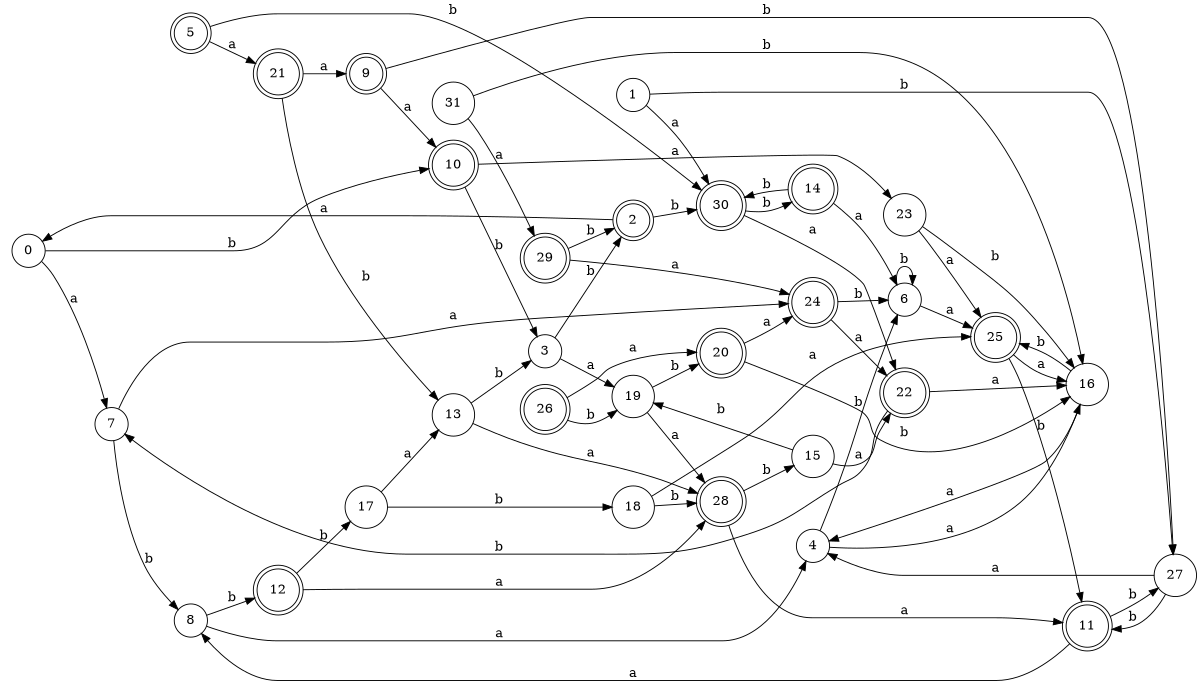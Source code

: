 digraph n26_3 {
__start0 [label="" shape="none"];

rankdir=LR;
size="8,5";

s0 [style="filled", color="black", fillcolor="white" shape="circle", label="0"];
s1 [style="filled", color="black", fillcolor="white" shape="circle", label="1"];
s2 [style="rounded,filled", color="black", fillcolor="white" shape="doublecircle", label="2"];
s3 [style="filled", color="black", fillcolor="white" shape="circle", label="3"];
s4 [style="filled", color="black", fillcolor="white" shape="circle", label="4"];
s5 [style="rounded,filled", color="black", fillcolor="white" shape="doublecircle", label="5"];
s6 [style="filled", color="black", fillcolor="white" shape="circle", label="6"];
s7 [style="filled", color="black", fillcolor="white" shape="circle", label="7"];
s8 [style="filled", color="black", fillcolor="white" shape="circle", label="8"];
s9 [style="rounded,filled", color="black", fillcolor="white" shape="doublecircle", label="9"];
s10 [style="rounded,filled", color="black", fillcolor="white" shape="doublecircle", label="10"];
s11 [style="rounded,filled", color="black", fillcolor="white" shape="doublecircle", label="11"];
s12 [style="rounded,filled", color="black", fillcolor="white" shape="doublecircle", label="12"];
s13 [style="filled", color="black", fillcolor="white" shape="circle", label="13"];
s14 [style="rounded,filled", color="black", fillcolor="white" shape="doublecircle", label="14"];
s15 [style="filled", color="black", fillcolor="white" shape="circle", label="15"];
s16 [style="filled", color="black", fillcolor="white" shape="circle", label="16"];
s17 [style="filled", color="black", fillcolor="white" shape="circle", label="17"];
s18 [style="filled", color="black", fillcolor="white" shape="circle", label="18"];
s19 [style="filled", color="black", fillcolor="white" shape="circle", label="19"];
s20 [style="rounded,filled", color="black", fillcolor="white" shape="doublecircle", label="20"];
s21 [style="rounded,filled", color="black", fillcolor="white" shape="doublecircle", label="21"];
s22 [style="rounded,filled", color="black", fillcolor="white" shape="doublecircle", label="22"];
s23 [style="filled", color="black", fillcolor="white" shape="circle", label="23"];
s24 [style="rounded,filled", color="black", fillcolor="white" shape="doublecircle", label="24"];
s25 [style="rounded,filled", color="black", fillcolor="white" shape="doublecircle", label="25"];
s26 [style="rounded,filled", color="black", fillcolor="white" shape="doublecircle", label="26"];
s27 [style="filled", color="black", fillcolor="white" shape="circle", label="27"];
s28 [style="rounded,filled", color="black", fillcolor="white" shape="doublecircle", label="28"];
s29 [style="rounded,filled", color="black", fillcolor="white" shape="doublecircle", label="29"];
s30 [style="rounded,filled", color="black", fillcolor="white" shape="doublecircle", label="30"];
s31 [style="filled", color="black", fillcolor="white" shape="circle", label="31"];
s0 -> s7 [label="a"];
s0 -> s10 [label="b"];
s1 -> s30 [label="a"];
s1 -> s27 [label="b"];
s2 -> s0 [label="a"];
s2 -> s30 [label="b"];
s3 -> s19 [label="a"];
s3 -> s2 [label="b"];
s4 -> s16 [label="a"];
s4 -> s6 [label="b"];
s5 -> s21 [label="a"];
s5 -> s30 [label="b"];
s6 -> s25 [label="a"];
s6 -> s6 [label="b"];
s7 -> s24 [label="a"];
s7 -> s8 [label="b"];
s8 -> s4 [label="a"];
s8 -> s12 [label="b"];
s9 -> s10 [label="a"];
s9 -> s27 [label="b"];
s10 -> s23 [label="a"];
s10 -> s3 [label="b"];
s11 -> s8 [label="a"];
s11 -> s27 [label="b"];
s12 -> s28 [label="a"];
s12 -> s17 [label="b"];
s13 -> s28 [label="a"];
s13 -> s3 [label="b"];
s14 -> s6 [label="a"];
s14 -> s30 [label="b"];
s15 -> s22 [label="a"];
s15 -> s19 [label="b"];
s16 -> s4 [label="a"];
s16 -> s25 [label="b"];
s17 -> s13 [label="a"];
s17 -> s18 [label="b"];
s18 -> s25 [label="a"];
s18 -> s28 [label="b"];
s19 -> s28 [label="a"];
s19 -> s20 [label="b"];
s20 -> s24 [label="a"];
s20 -> s16 [label="b"];
s21 -> s9 [label="a"];
s21 -> s13 [label="b"];
s22 -> s16 [label="a"];
s22 -> s7 [label="b"];
s23 -> s25 [label="a"];
s23 -> s16 [label="b"];
s24 -> s22 [label="a"];
s24 -> s6 [label="b"];
s25 -> s16 [label="a"];
s25 -> s11 [label="b"];
s26 -> s20 [label="a"];
s26 -> s19 [label="b"];
s27 -> s4 [label="a"];
s27 -> s11 [label="b"];
s28 -> s11 [label="a"];
s28 -> s15 [label="b"];
s29 -> s24 [label="a"];
s29 -> s2 [label="b"];
s30 -> s22 [label="a"];
s30 -> s14 [label="b"];
s31 -> s29 [label="a"];
s31 -> s16 [label="b"];

}